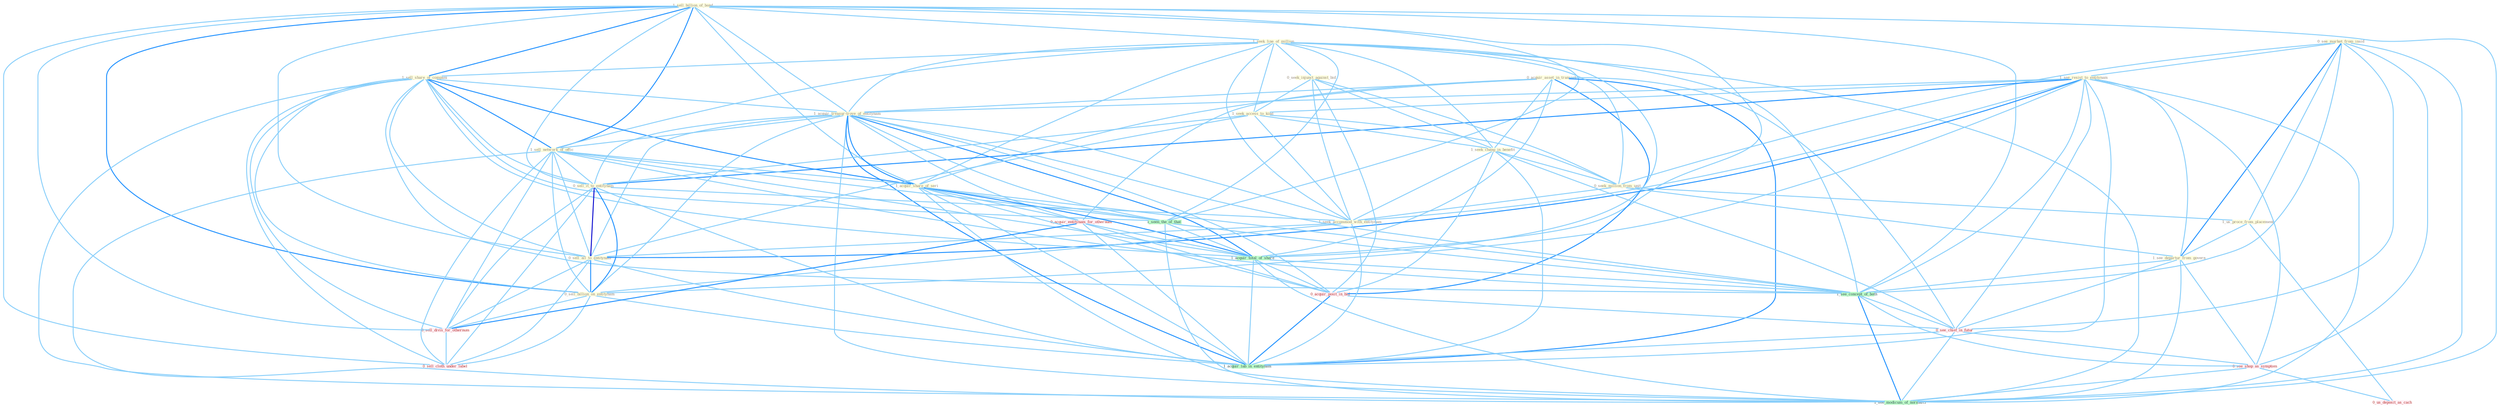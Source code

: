 Graph G{ 
    node
    [shape=polygon,style=filled,width=.5,height=.06,color="#BDFCC9",fixedsize=true,fontsize=4,
    fontcolor="#2f4f4f"];
    {node
    [color="#ffffe0", fontcolor="#8b7d6b"] "1_sell_billion_of_bond " "0_acquir_asset_in_transact " "1_seek_line_of_million " "0_see_market_from_insid " "1_see_resist_to_entitynam " "0_seek_injunct_against_bid " "1_sell_share_of_compani " "1_acquir_treasur-trove_of_entitynam " "1_seek_access_to_kind " "1_seek_chang_in_benefit " "1_sell_network_of_offic " "1_acquir_share_of_seri " "0_seek_million_from_unit " "0_sell_it_to_entitynam " "1_seek_accommod_with_entitynam " "0_sell_all_to_entitynam " "1_us_proce_from_placement " "1_see_departur_from_govern " "0_sell_billion_on_entitynam "}
{node [color="#fff0f5", fontcolor="#b22222"] "0_acquir_entitynam_for_othernum " "0_sell_divis_for_othernum " "0_sell_cloth_under_label " "0_acquir_posit_in_bid " "0_see_chief_in_futur " "0_see_shop_as_symptom " "0_us_deposit_as_cach "}
edge [color="#B0E2FF"];

	"1_sell_billion_of_bond " -- "1_seek_line_of_million " [w="1", color="#87cefa" ];
	"1_sell_billion_of_bond " -- "1_sell_share_of_compani " [w="2", color="#1e90ff" , len=0.8];
	"1_sell_billion_of_bond " -- "1_acquir_treasur-trove_of_entitynam " [w="1", color="#87cefa" ];
	"1_sell_billion_of_bond " -- "1_sell_network_of_offic " [w="2", color="#1e90ff" , len=0.8];
	"1_sell_billion_of_bond " -- "1_acquir_share_of_seri " [w="1", color="#87cefa" ];
	"1_sell_billion_of_bond " -- "0_sell_it_to_entitynam " [w="1", color="#87cefa" ];
	"1_sell_billion_of_bond " -- "0_sell_all_to_entitynam " [w="1", color="#87cefa" ];
	"1_sell_billion_of_bond " -- "0_sell_billion_on_entitynam " [w="2", color="#1e90ff" , len=0.8];
	"1_sell_billion_of_bond " -- "1_seen_the_of_that " [w="1", color="#87cefa" ];
	"1_sell_billion_of_bond " -- "0_sell_divis_for_othernum " [w="1", color="#87cefa" ];
	"1_sell_billion_of_bond " -- "1_acquir_total_of_share " [w="1", color="#87cefa" ];
	"1_sell_billion_of_bond " -- "0_sell_cloth_under_label " [w="1", color="#87cefa" ];
	"1_sell_billion_of_bond " -- "1_see_concept_of_both " [w="1", color="#87cefa" ];
	"1_sell_billion_of_bond " -- "1_see_modicum_of_normalci " [w="1", color="#87cefa" ];
	"0_acquir_asset_in_transact " -- "1_acquir_treasur-trove_of_entitynam " [w="1", color="#87cefa" ];
	"0_acquir_asset_in_transact " -- "1_seek_chang_in_benefit " [w="1", color="#87cefa" ];
	"0_acquir_asset_in_transact " -- "1_acquir_share_of_seri " [w="1", color="#87cefa" ];
	"0_acquir_asset_in_transact " -- "0_acquir_entitynam_for_othernum " [w="1", color="#87cefa" ];
	"0_acquir_asset_in_transact " -- "1_acquir_total_of_share " [w="1", color="#87cefa" ];
	"0_acquir_asset_in_transact " -- "0_acquir_posit_in_bid " [w="2", color="#1e90ff" , len=0.8];
	"0_acquir_asset_in_transact " -- "0_see_chief_in_futur " [w="1", color="#87cefa" ];
	"0_acquir_asset_in_transact " -- "1_acquir_lab_in_entitynam " [w="2", color="#1e90ff" , len=0.8];
	"1_seek_line_of_million " -- "0_seek_injunct_against_bid " [w="1", color="#87cefa" ];
	"1_seek_line_of_million " -- "1_sell_share_of_compani " [w="1", color="#87cefa" ];
	"1_seek_line_of_million " -- "1_acquir_treasur-trove_of_entitynam " [w="1", color="#87cefa" ];
	"1_seek_line_of_million " -- "1_seek_access_to_kind " [w="1", color="#87cefa" ];
	"1_seek_line_of_million " -- "1_seek_chang_in_benefit " [w="1", color="#87cefa" ];
	"1_seek_line_of_million " -- "1_sell_network_of_offic " [w="1", color="#87cefa" ];
	"1_seek_line_of_million " -- "1_acquir_share_of_seri " [w="1", color="#87cefa" ];
	"1_seek_line_of_million " -- "0_seek_million_from_unit " [w="1", color="#87cefa" ];
	"1_seek_line_of_million " -- "1_seek_accommod_with_entitynam " [w="1", color="#87cefa" ];
	"1_seek_line_of_million " -- "1_seen_the_of_that " [w="1", color="#87cefa" ];
	"1_seek_line_of_million " -- "1_acquir_total_of_share " [w="1", color="#87cefa" ];
	"1_seek_line_of_million " -- "1_see_concept_of_both " [w="1", color="#87cefa" ];
	"1_seek_line_of_million " -- "1_see_modicum_of_normalci " [w="1", color="#87cefa" ];
	"0_see_market_from_insid " -- "1_see_resist_to_entitynam " [w="1", color="#87cefa" ];
	"0_see_market_from_insid " -- "0_seek_million_from_unit " [w="1", color="#87cefa" ];
	"0_see_market_from_insid " -- "1_us_proce_from_placement " [w="1", color="#87cefa" ];
	"0_see_market_from_insid " -- "1_see_departur_from_govern " [w="2", color="#1e90ff" , len=0.8];
	"0_see_market_from_insid " -- "1_see_concept_of_both " [w="1", color="#87cefa" ];
	"0_see_market_from_insid " -- "0_see_chief_in_futur " [w="1", color="#87cefa" ];
	"0_see_market_from_insid " -- "0_see_shop_as_symptom " [w="1", color="#87cefa" ];
	"0_see_market_from_insid " -- "1_see_modicum_of_normalci " [w="1", color="#87cefa" ];
	"1_see_resist_to_entitynam " -- "1_acquir_treasur-trove_of_entitynam " [w="1", color="#87cefa" ];
	"1_see_resist_to_entitynam " -- "1_seek_access_to_kind " [w="1", color="#87cefa" ];
	"1_see_resist_to_entitynam " -- "0_sell_it_to_entitynam " [w="2", color="#1e90ff" , len=0.8];
	"1_see_resist_to_entitynam " -- "1_seek_accommod_with_entitynam " [w="1", color="#87cefa" ];
	"1_see_resist_to_entitynam " -- "0_sell_all_to_entitynam " [w="2", color="#1e90ff" , len=0.8];
	"1_see_resist_to_entitynam " -- "1_see_departur_from_govern " [w="1", color="#87cefa" ];
	"1_see_resist_to_entitynam " -- "0_sell_billion_on_entitynam " [w="1", color="#87cefa" ];
	"1_see_resist_to_entitynam " -- "1_see_concept_of_both " [w="1", color="#87cefa" ];
	"1_see_resist_to_entitynam " -- "0_see_chief_in_futur " [w="1", color="#87cefa" ];
	"1_see_resist_to_entitynam " -- "0_see_shop_as_symptom " [w="1", color="#87cefa" ];
	"1_see_resist_to_entitynam " -- "1_acquir_lab_in_entitynam " [w="1", color="#87cefa" ];
	"1_see_resist_to_entitynam " -- "1_see_modicum_of_normalci " [w="1", color="#87cefa" ];
	"0_seek_injunct_against_bid " -- "1_seek_access_to_kind " [w="1", color="#87cefa" ];
	"0_seek_injunct_against_bid " -- "1_seek_chang_in_benefit " [w="1", color="#87cefa" ];
	"0_seek_injunct_against_bid " -- "0_seek_million_from_unit " [w="1", color="#87cefa" ];
	"0_seek_injunct_against_bid " -- "1_seek_accommod_with_entitynam " [w="1", color="#87cefa" ];
	"0_seek_injunct_against_bid " -- "0_acquir_posit_in_bid " [w="1", color="#87cefa" ];
	"1_sell_share_of_compani " -- "1_acquir_treasur-trove_of_entitynam " [w="1", color="#87cefa" ];
	"1_sell_share_of_compani " -- "1_sell_network_of_offic " [w="2", color="#1e90ff" , len=0.8];
	"1_sell_share_of_compani " -- "1_acquir_share_of_seri " [w="2", color="#1e90ff" , len=0.8];
	"1_sell_share_of_compani " -- "0_sell_it_to_entitynam " [w="1", color="#87cefa" ];
	"1_sell_share_of_compani " -- "0_sell_all_to_entitynam " [w="1", color="#87cefa" ];
	"1_sell_share_of_compani " -- "0_sell_billion_on_entitynam " [w="1", color="#87cefa" ];
	"1_sell_share_of_compani " -- "1_seen_the_of_that " [w="1", color="#87cefa" ];
	"1_sell_share_of_compani " -- "0_sell_divis_for_othernum " [w="1", color="#87cefa" ];
	"1_sell_share_of_compani " -- "1_acquir_total_of_share " [w="1", color="#87cefa" ];
	"1_sell_share_of_compani " -- "0_sell_cloth_under_label " [w="1", color="#87cefa" ];
	"1_sell_share_of_compani " -- "1_see_concept_of_both " [w="1", color="#87cefa" ];
	"1_sell_share_of_compani " -- "1_see_modicum_of_normalci " [w="1", color="#87cefa" ];
	"1_acquir_treasur-trove_of_entitynam " -- "1_sell_network_of_offic " [w="1", color="#87cefa" ];
	"1_acquir_treasur-trove_of_entitynam " -- "1_acquir_share_of_seri " [w="2", color="#1e90ff" , len=0.8];
	"1_acquir_treasur-trove_of_entitynam " -- "0_sell_it_to_entitynam " [w="1", color="#87cefa" ];
	"1_acquir_treasur-trove_of_entitynam " -- "1_seek_accommod_with_entitynam " [w="1", color="#87cefa" ];
	"1_acquir_treasur-trove_of_entitynam " -- "0_sell_all_to_entitynam " [w="1", color="#87cefa" ];
	"1_acquir_treasur-trove_of_entitynam " -- "0_sell_billion_on_entitynam " [w="1", color="#87cefa" ];
	"1_acquir_treasur-trove_of_entitynam " -- "0_acquir_entitynam_for_othernum " [w="1", color="#87cefa" ];
	"1_acquir_treasur-trove_of_entitynam " -- "1_seen_the_of_that " [w="1", color="#87cefa" ];
	"1_acquir_treasur-trove_of_entitynam " -- "1_acquir_total_of_share " [w="2", color="#1e90ff" , len=0.8];
	"1_acquir_treasur-trove_of_entitynam " -- "0_acquir_posit_in_bid " [w="1", color="#87cefa" ];
	"1_acquir_treasur-trove_of_entitynam " -- "1_see_concept_of_both " [w="1", color="#87cefa" ];
	"1_acquir_treasur-trove_of_entitynam " -- "1_acquir_lab_in_entitynam " [w="2", color="#1e90ff" , len=0.8];
	"1_acquir_treasur-trove_of_entitynam " -- "1_see_modicum_of_normalci " [w="1", color="#87cefa" ];
	"1_seek_access_to_kind " -- "1_seek_chang_in_benefit " [w="1", color="#87cefa" ];
	"1_seek_access_to_kind " -- "0_seek_million_from_unit " [w="1", color="#87cefa" ];
	"1_seek_access_to_kind " -- "0_sell_it_to_entitynam " [w="1", color="#87cefa" ];
	"1_seek_access_to_kind " -- "1_seek_accommod_with_entitynam " [w="1", color="#87cefa" ];
	"1_seek_access_to_kind " -- "0_sell_all_to_entitynam " [w="1", color="#87cefa" ];
	"1_seek_chang_in_benefit " -- "0_seek_million_from_unit " [w="1", color="#87cefa" ];
	"1_seek_chang_in_benefit " -- "1_seek_accommod_with_entitynam " [w="1", color="#87cefa" ];
	"1_seek_chang_in_benefit " -- "0_acquir_posit_in_bid " [w="1", color="#87cefa" ];
	"1_seek_chang_in_benefit " -- "0_see_chief_in_futur " [w="1", color="#87cefa" ];
	"1_seek_chang_in_benefit " -- "1_acquir_lab_in_entitynam " [w="1", color="#87cefa" ];
	"1_sell_network_of_offic " -- "1_acquir_share_of_seri " [w="1", color="#87cefa" ];
	"1_sell_network_of_offic " -- "0_sell_it_to_entitynam " [w="1", color="#87cefa" ];
	"1_sell_network_of_offic " -- "0_sell_all_to_entitynam " [w="1", color="#87cefa" ];
	"1_sell_network_of_offic " -- "0_sell_billion_on_entitynam " [w="1", color="#87cefa" ];
	"1_sell_network_of_offic " -- "1_seen_the_of_that " [w="1", color="#87cefa" ];
	"1_sell_network_of_offic " -- "0_sell_divis_for_othernum " [w="1", color="#87cefa" ];
	"1_sell_network_of_offic " -- "1_acquir_total_of_share " [w="1", color="#87cefa" ];
	"1_sell_network_of_offic " -- "0_sell_cloth_under_label " [w="1", color="#87cefa" ];
	"1_sell_network_of_offic " -- "1_see_concept_of_both " [w="1", color="#87cefa" ];
	"1_sell_network_of_offic " -- "1_see_modicum_of_normalci " [w="1", color="#87cefa" ];
	"1_acquir_share_of_seri " -- "0_acquir_entitynam_for_othernum " [w="1", color="#87cefa" ];
	"1_acquir_share_of_seri " -- "1_seen_the_of_that " [w="1", color="#87cefa" ];
	"1_acquir_share_of_seri " -- "1_acquir_total_of_share " [w="2", color="#1e90ff" , len=0.8];
	"1_acquir_share_of_seri " -- "0_acquir_posit_in_bid " [w="1", color="#87cefa" ];
	"1_acquir_share_of_seri " -- "1_see_concept_of_both " [w="1", color="#87cefa" ];
	"1_acquir_share_of_seri " -- "1_acquir_lab_in_entitynam " [w="1", color="#87cefa" ];
	"1_acquir_share_of_seri " -- "1_see_modicum_of_normalci " [w="1", color="#87cefa" ];
	"0_seek_million_from_unit " -- "1_seek_accommod_with_entitynam " [w="1", color="#87cefa" ];
	"0_seek_million_from_unit " -- "1_us_proce_from_placement " [w="1", color="#87cefa" ];
	"0_seek_million_from_unit " -- "1_see_departur_from_govern " [w="1", color="#87cefa" ];
	"0_sell_it_to_entitynam " -- "1_seek_accommod_with_entitynam " [w="1", color="#87cefa" ];
	"0_sell_it_to_entitynam " -- "0_sell_all_to_entitynam " [w="3", color="#0000cd" , len=0.6];
	"0_sell_it_to_entitynam " -- "0_sell_billion_on_entitynam " [w="2", color="#1e90ff" , len=0.8];
	"0_sell_it_to_entitynam " -- "0_sell_divis_for_othernum " [w="1", color="#87cefa" ];
	"0_sell_it_to_entitynam " -- "0_sell_cloth_under_label " [w="1", color="#87cefa" ];
	"0_sell_it_to_entitynam " -- "1_acquir_lab_in_entitynam " [w="1", color="#87cefa" ];
	"1_seek_accommod_with_entitynam " -- "0_sell_all_to_entitynam " [w="1", color="#87cefa" ];
	"1_seek_accommod_with_entitynam " -- "0_sell_billion_on_entitynam " [w="1", color="#87cefa" ];
	"1_seek_accommod_with_entitynam " -- "1_acquir_lab_in_entitynam " [w="1", color="#87cefa" ];
	"0_sell_all_to_entitynam " -- "0_sell_billion_on_entitynam " [w="2", color="#1e90ff" , len=0.8];
	"0_sell_all_to_entitynam " -- "0_sell_divis_for_othernum " [w="1", color="#87cefa" ];
	"0_sell_all_to_entitynam " -- "0_sell_cloth_under_label " [w="1", color="#87cefa" ];
	"0_sell_all_to_entitynam " -- "1_acquir_lab_in_entitynam " [w="1", color="#87cefa" ];
	"1_us_proce_from_placement " -- "1_see_departur_from_govern " [w="1", color="#87cefa" ];
	"1_us_proce_from_placement " -- "0_us_deposit_as_cach " [w="1", color="#87cefa" ];
	"1_see_departur_from_govern " -- "1_see_concept_of_both " [w="1", color="#87cefa" ];
	"1_see_departur_from_govern " -- "0_see_chief_in_futur " [w="1", color="#87cefa" ];
	"1_see_departur_from_govern " -- "0_see_shop_as_symptom " [w="1", color="#87cefa" ];
	"1_see_departur_from_govern " -- "1_see_modicum_of_normalci " [w="1", color="#87cefa" ];
	"0_sell_billion_on_entitynam " -- "0_sell_divis_for_othernum " [w="1", color="#87cefa" ];
	"0_sell_billion_on_entitynam " -- "0_sell_cloth_under_label " [w="1", color="#87cefa" ];
	"0_sell_billion_on_entitynam " -- "1_acquir_lab_in_entitynam " [w="1", color="#87cefa" ];
	"0_acquir_entitynam_for_othernum " -- "0_sell_divis_for_othernum " [w="2", color="#1e90ff" , len=0.8];
	"0_acquir_entitynam_for_othernum " -- "1_acquir_total_of_share " [w="1", color="#87cefa" ];
	"0_acquir_entitynam_for_othernum " -- "0_acquir_posit_in_bid " [w="1", color="#87cefa" ];
	"0_acquir_entitynam_for_othernum " -- "1_acquir_lab_in_entitynam " [w="1", color="#87cefa" ];
	"1_seen_the_of_that " -- "1_acquir_total_of_share " [w="1", color="#87cefa" ];
	"1_seen_the_of_that " -- "1_see_concept_of_both " [w="1", color="#87cefa" ];
	"1_seen_the_of_that " -- "1_see_modicum_of_normalci " [w="1", color="#87cefa" ];
	"0_sell_divis_for_othernum " -- "0_sell_cloth_under_label " [w="1", color="#87cefa" ];
	"1_acquir_total_of_share " -- "0_acquir_posit_in_bid " [w="1", color="#87cefa" ];
	"1_acquir_total_of_share " -- "1_see_concept_of_both " [w="1", color="#87cefa" ];
	"1_acquir_total_of_share " -- "1_acquir_lab_in_entitynam " [w="1", color="#87cefa" ];
	"1_acquir_total_of_share " -- "1_see_modicum_of_normalci " [w="1", color="#87cefa" ];
	"0_acquir_posit_in_bid " -- "0_see_chief_in_futur " [w="1", color="#87cefa" ];
	"0_acquir_posit_in_bid " -- "1_acquir_lab_in_entitynam " [w="2", color="#1e90ff" , len=0.8];
	"1_see_concept_of_both " -- "0_see_chief_in_futur " [w="1", color="#87cefa" ];
	"1_see_concept_of_both " -- "0_see_shop_as_symptom " [w="1", color="#87cefa" ];
	"1_see_concept_of_both " -- "1_see_modicum_of_normalci " [w="2", color="#1e90ff" , len=0.8];
	"0_see_chief_in_futur " -- "0_see_shop_as_symptom " [w="1", color="#87cefa" ];
	"0_see_chief_in_futur " -- "1_acquir_lab_in_entitynam " [w="1", color="#87cefa" ];
	"0_see_chief_in_futur " -- "1_see_modicum_of_normalci " [w="1", color="#87cefa" ];
	"0_see_shop_as_symptom " -- "0_us_deposit_as_cach " [w="1", color="#87cefa" ];
	"0_see_shop_as_symptom " -- "1_see_modicum_of_normalci " [w="1", color="#87cefa" ];
}